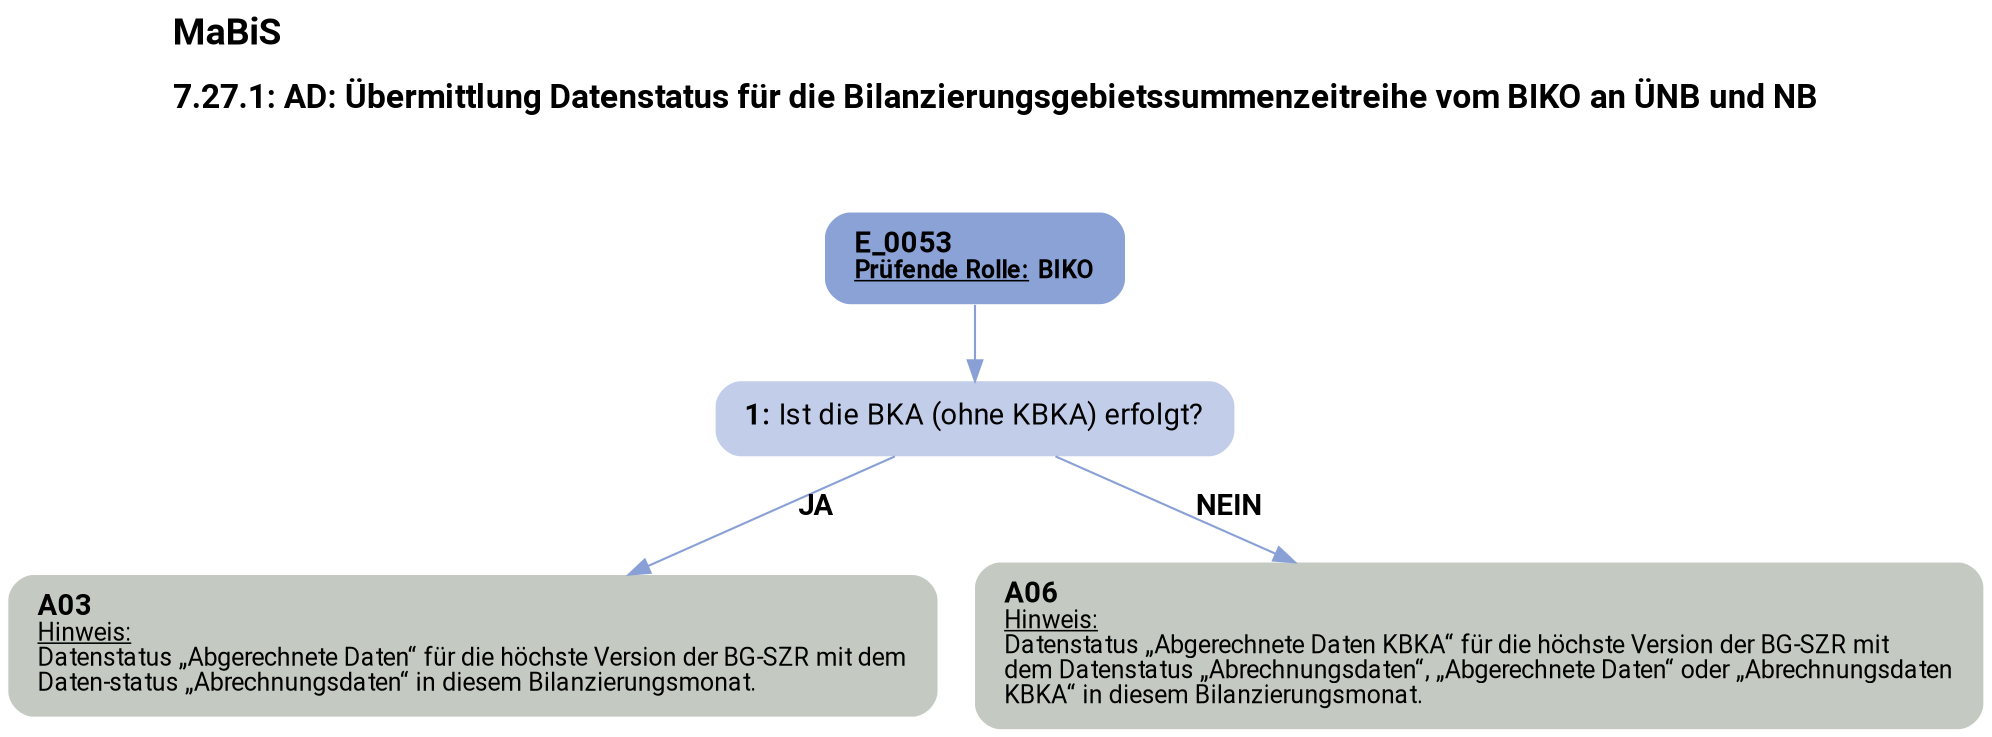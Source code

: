 digraph D {
    labelloc="t";
    label=<<B><FONT POINT-SIZE="18">MaBiS</FONT></B><BR align="left"/><BR/><B><FONT POINT-SIZE="16">7.27.1: AD: Übermittlung Datenstatus für die Bilanzierungsgebietssummenzeitreihe vom BIKO an ÜNB und NB</FONT></B><BR align="left"/><BR/><BR/><BR/>>;
    ratio="compress";
    concentrate=true;
    pack=true;
    rankdir=TB;
    packmode="array";
    size="20,20";
    "Start" [margin="0.2,0.12", shape=box, style="filled,rounded", penwidth=0.0, fillcolor="#8ba2d7", label=<<B>E_0053</B><BR align="left"/><FONT point-size="12"><B><U>Prüfende Rolle:</U> BIKO</B></FONT><BR align="center"/>>, fontname="Roboto, sans-serif"];
    "1" [margin="0.2,0.12", shape=box, style="filled,rounded", penwidth=0.0, fillcolor="#c2cee9", label=<<B>1: </B>Ist die BKA (ohne KBKA) erfolgt?<BR align="left"/>>, fontname="Roboto, sans-serif"];
    "A03" [margin="0.2,0.12", shape=box, style="filled,rounded", penwidth=0.0, fillcolor="#c4cac1", label=<<B>A03</B><BR align="left"/><FONT point-size="12"><U>Hinweis:</U><BR align="left"/>Datenstatus „Abgerechnete Daten“ für die höchste Version der BG-SZR mit dem<BR align="left"/>Daten-status „Abrechnungsdaten“ in diesem Bilanzierungsmonat.<BR align="left"/></FONT>>, fontname="Roboto, sans-serif"];
    "A06" [margin="0.2,0.12", shape=box, style="filled,rounded", penwidth=0.0, fillcolor="#c4cac1", label=<<B>A06</B><BR align="left"/><FONT point-size="12"><U>Hinweis:</U><BR align="left"/>Datenstatus „Abgerechnete Daten KBKA“ für die höchste Version der BG-SZR mit<BR align="left"/>dem Datenstatus „Abrechnungsdaten“, „Abgerechnete Daten“ oder „Abrechnungsdaten<BR align="left"/>KBKA“ in diesem Bilanzierungsmonat.<BR align="left"/></FONT>>, fontname="Roboto, sans-serif"];

    "Start" -> "1" [color="#88a0d6"];
    "1" -> "A03" [label=<<B>JA</B>>, color="#88a0d6", fontname="Roboto, sans-serif"];
    "1" -> "A06" [label=<<B>NEIN</B>>, color="#88a0d6", fontname="Roboto, sans-serif"];

    bgcolor="transparent";
fontname="Roboto, sans-serif";
}